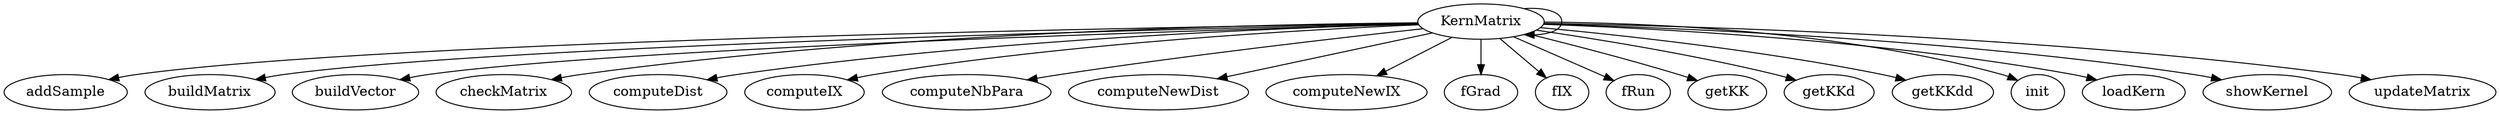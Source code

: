 /* Created by mdot for Matlab */
digraph m2html {
  KernMatrix -> KernMatrix;
  KernMatrix -> addSample;
  KernMatrix -> buildMatrix;
  KernMatrix -> buildVector;
  KernMatrix -> checkMatrix;
  KernMatrix -> computeDist;
  KernMatrix -> computeIX;
  KernMatrix -> computeNbPara;
  KernMatrix -> computeNewDist;
  KernMatrix -> computeNewIX;
  KernMatrix -> fGrad;
  KernMatrix -> fIX;
  KernMatrix -> fRun;
  KernMatrix -> getKK;
  KernMatrix -> getKKd;
  KernMatrix -> getKKdd;
  KernMatrix -> init;
  KernMatrix -> loadKern;
  KernMatrix -> showKernel;
  KernMatrix -> updateMatrix;

  KernMatrix [URL="KernMatrix.html"];
  addSample [URL="addSample.html"];
  buildMatrix [URL="buildMatrix.html"];
  buildVector [URL="buildVector.html"];
  checkMatrix [URL="checkMatrix.html"];
  computeDist [URL="computeDist.html"];
  computeIX [URL="computeIX.html"];
  computeNbPara [URL="computeNbPara.html"];
  computeNewDist [URL="computeNewDist.html"];
  computeNewIX [URL="computeNewIX.html"];
  fGrad [URL="fGrad.html"];
  fIX [URL="fIX.html"];
  fRun [URL="fRun.html"];
  getKK [URL="getKK.html"];
  getKKd [URL="getKKd.html"];
  getKKdd [URL="getKKdd.html"];
  init [URL="init.html"];
  loadKern [URL="loadKern.html"];
  showKernel [URL="showKernel.html"];
  updateMatrix [URL="updateMatrix.html"];
}